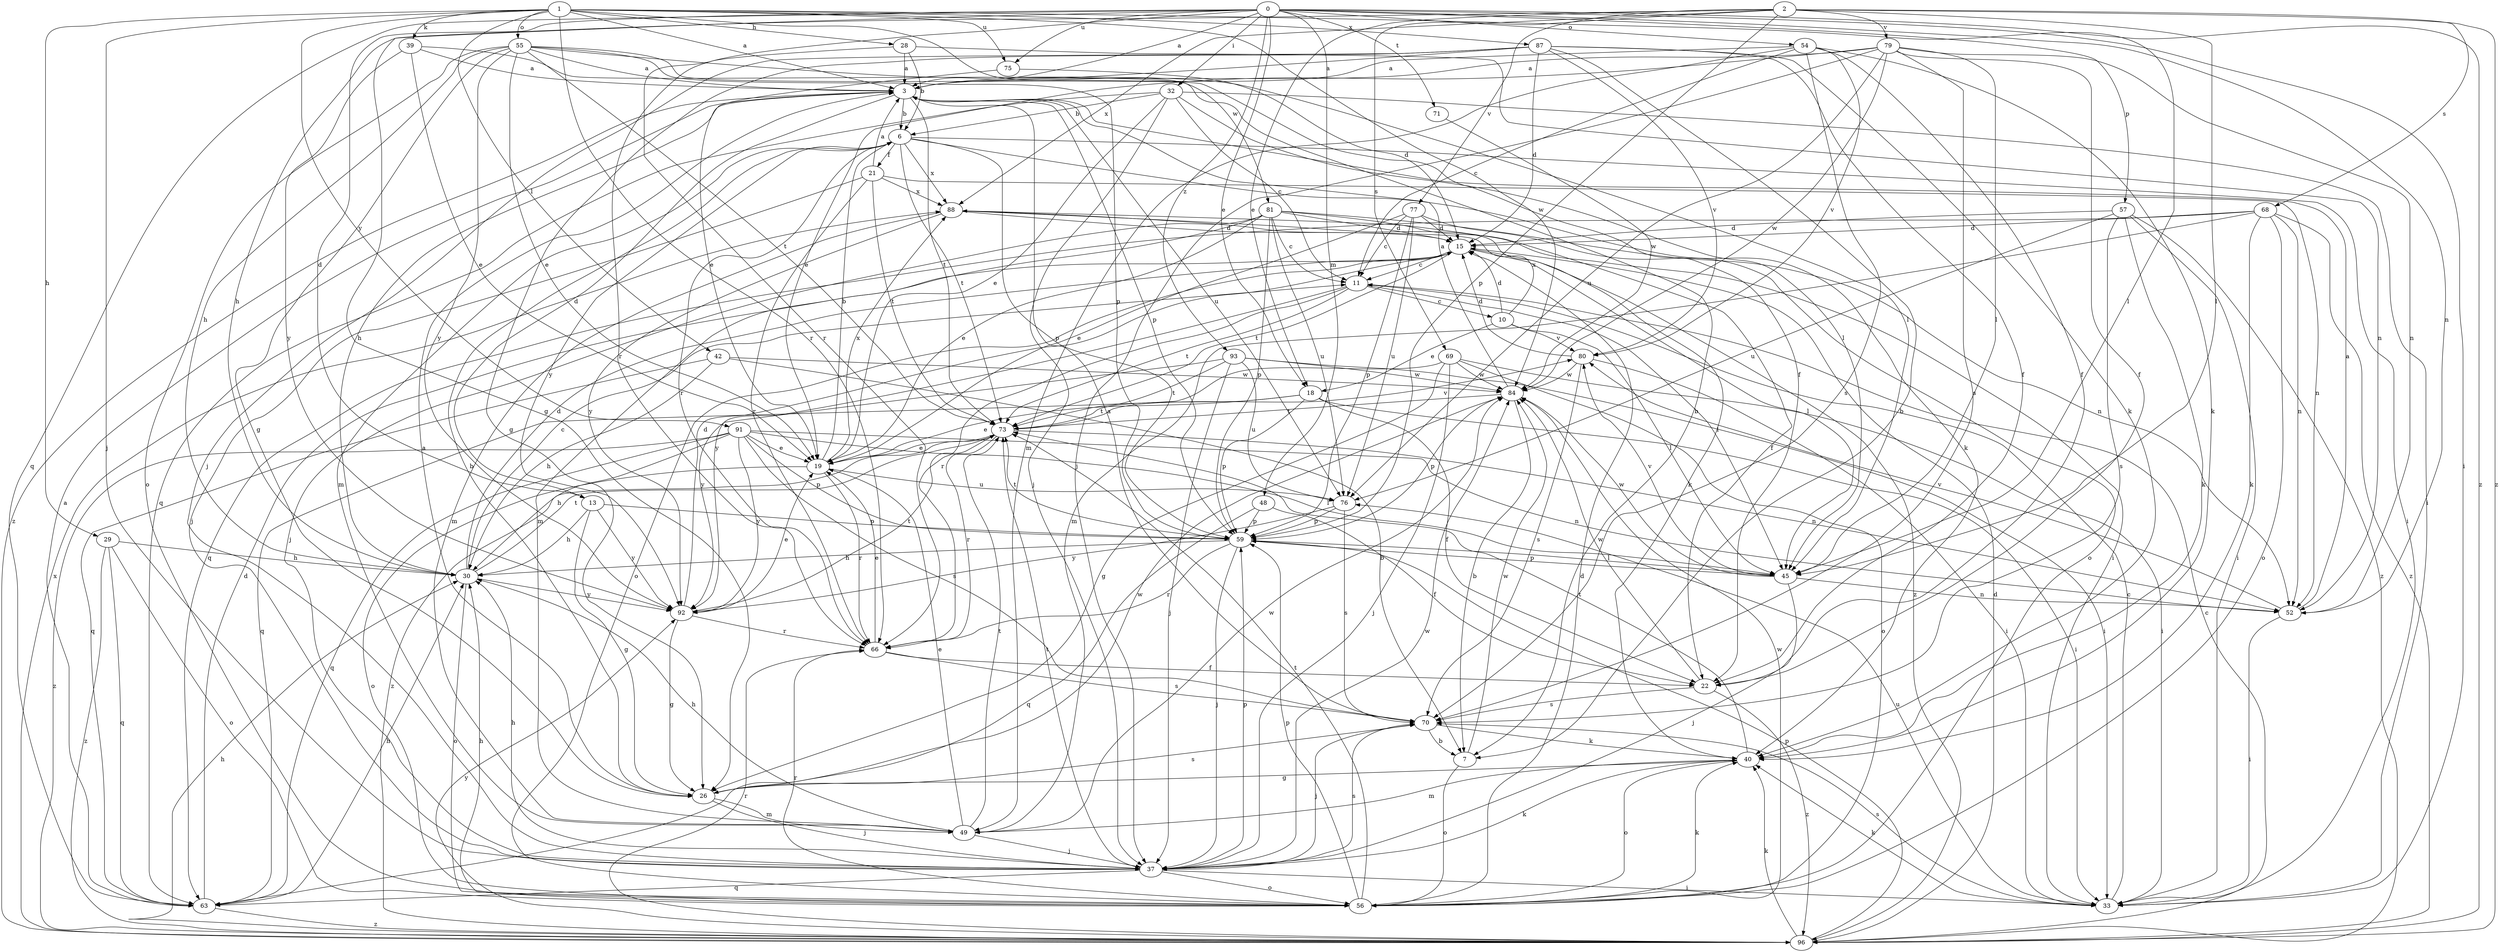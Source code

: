 strict digraph  {
0;
1;
2;
3;
6;
7;
10;
11;
13;
15;
18;
19;
21;
22;
26;
28;
29;
30;
32;
33;
37;
39;
40;
42;
45;
48;
49;
52;
54;
55;
56;
57;
59;
63;
66;
68;
69;
70;
71;
73;
75;
76;
77;
79;
80;
81;
84;
87;
88;
91;
92;
93;
96;
0 -> 3  [label=a];
0 -> 13  [label=d];
0 -> 18  [label=e];
0 -> 26  [label=g];
0 -> 32  [label=i];
0 -> 33  [label=i];
0 -> 48  [label=m];
0 -> 52  [label=n];
0 -> 54  [label=o];
0 -> 57  [label=p];
0 -> 63  [label=q];
0 -> 66  [label=r];
0 -> 71  [label=t];
0 -> 75  [label=u];
0 -> 93  [label=z];
0 -> 96  [label=z];
1 -> 3  [label=a];
1 -> 28  [label=h];
1 -> 29  [label=h];
1 -> 37  [label=j];
1 -> 39  [label=k];
1 -> 42  [label=l];
1 -> 45  [label=l];
1 -> 55  [label=o];
1 -> 66  [label=r];
1 -> 75  [label=u];
1 -> 81  [label=w];
1 -> 84  [label=w];
1 -> 87  [label=x];
1 -> 91  [label=y];
2 -> 18  [label=e];
2 -> 30  [label=h];
2 -> 45  [label=l];
2 -> 59  [label=p];
2 -> 68  [label=s];
2 -> 69  [label=s];
2 -> 77  [label=v];
2 -> 79  [label=v];
2 -> 88  [label=x];
2 -> 96  [label=z];
3 -> 6  [label=b];
3 -> 13  [label=d];
3 -> 30  [label=h];
3 -> 59  [label=p];
3 -> 73  [label=t];
3 -> 76  [label=u];
3 -> 96  [label=z];
6 -> 21  [label=f];
6 -> 33  [label=i];
6 -> 40  [label=k];
6 -> 49  [label=m];
6 -> 59  [label=p];
6 -> 66  [label=r];
6 -> 73  [label=t];
6 -> 88  [label=x];
6 -> 92  [label=y];
7 -> 56  [label=o];
7 -> 84  [label=w];
10 -> 15  [label=d];
10 -> 18  [label=e];
10 -> 45  [label=l];
10 -> 80  [label=v];
10 -> 88  [label=x];
11 -> 10  [label=c];
11 -> 45  [label=l];
11 -> 66  [label=r];
11 -> 73  [label=t];
11 -> 92  [label=y];
13 -> 26  [label=g];
13 -> 30  [label=h];
13 -> 59  [label=p];
13 -> 92  [label=y];
15 -> 11  [label=c];
15 -> 45  [label=l];
15 -> 56  [label=o];
15 -> 73  [label=t];
15 -> 96  [label=z];
18 -> 19  [label=e];
18 -> 22  [label=f];
18 -> 33  [label=i];
18 -> 59  [label=p];
18 -> 73  [label=t];
19 -> 6  [label=b];
19 -> 56  [label=o];
19 -> 66  [label=r];
19 -> 76  [label=u];
19 -> 88  [label=x];
21 -> 3  [label=a];
21 -> 37  [label=j];
21 -> 52  [label=n];
21 -> 66  [label=r];
21 -> 73  [label=t];
21 -> 88  [label=x];
22 -> 70  [label=s];
22 -> 84  [label=w];
22 -> 96  [label=z];
26 -> 3  [label=a];
26 -> 6  [label=b];
26 -> 37  [label=j];
26 -> 49  [label=m];
26 -> 70  [label=s];
26 -> 84  [label=w];
28 -> 3  [label=a];
28 -> 6  [label=b];
28 -> 52  [label=n];
28 -> 66  [label=r];
29 -> 30  [label=h];
29 -> 56  [label=o];
29 -> 63  [label=q];
29 -> 96  [label=z];
30 -> 11  [label=c];
30 -> 15  [label=d];
30 -> 56  [label=o];
30 -> 73  [label=t];
30 -> 92  [label=y];
32 -> 6  [label=b];
32 -> 11  [label=c];
32 -> 19  [label=e];
32 -> 33  [label=i];
32 -> 37  [label=j];
32 -> 45  [label=l];
32 -> 63  [label=q];
33 -> 11  [label=c];
33 -> 40  [label=k];
33 -> 70  [label=s];
33 -> 76  [label=u];
37 -> 30  [label=h];
37 -> 33  [label=i];
37 -> 40  [label=k];
37 -> 56  [label=o];
37 -> 59  [label=p];
37 -> 63  [label=q];
37 -> 70  [label=s];
37 -> 73  [label=t];
37 -> 84  [label=w];
39 -> 3  [label=a];
39 -> 7  [label=b];
39 -> 19  [label=e];
39 -> 92  [label=y];
40 -> 26  [label=g];
40 -> 49  [label=m];
40 -> 56  [label=o];
40 -> 73  [label=t];
42 -> 7  [label=b];
42 -> 30  [label=h];
42 -> 63  [label=q];
42 -> 84  [label=w];
45 -> 37  [label=j];
45 -> 52  [label=n];
45 -> 59  [label=p];
45 -> 80  [label=v];
45 -> 84  [label=w];
48 -> 22  [label=f];
48 -> 59  [label=p];
48 -> 63  [label=q];
49 -> 19  [label=e];
49 -> 30  [label=h];
49 -> 37  [label=j];
49 -> 73  [label=t];
49 -> 84  [label=w];
52 -> 3  [label=a];
52 -> 33  [label=i];
52 -> 80  [label=v];
54 -> 3  [label=a];
54 -> 11  [label=c];
54 -> 22  [label=f];
54 -> 40  [label=k];
54 -> 49  [label=m];
54 -> 70  [label=s];
54 -> 80  [label=v];
55 -> 3  [label=a];
55 -> 19  [label=e];
55 -> 22  [label=f];
55 -> 26  [label=g];
55 -> 30  [label=h];
55 -> 45  [label=l];
55 -> 56  [label=o];
55 -> 59  [label=p];
55 -> 73  [label=t];
55 -> 92  [label=y];
56 -> 15  [label=d];
56 -> 30  [label=h];
56 -> 40  [label=k];
56 -> 59  [label=p];
56 -> 66  [label=r];
56 -> 73  [label=t];
56 -> 84  [label=w];
57 -> 15  [label=d];
57 -> 33  [label=i];
57 -> 40  [label=k];
57 -> 70  [label=s];
57 -> 76  [label=u];
57 -> 96  [label=z];
59 -> 30  [label=h];
59 -> 37  [label=j];
59 -> 45  [label=l];
59 -> 66  [label=r];
59 -> 73  [label=t];
63 -> 3  [label=a];
63 -> 15  [label=d];
63 -> 30  [label=h];
63 -> 96  [label=z];
66 -> 19  [label=e];
66 -> 22  [label=f];
66 -> 70  [label=s];
68 -> 15  [label=d];
68 -> 40  [label=k];
68 -> 49  [label=m];
68 -> 52  [label=n];
68 -> 56  [label=o];
68 -> 63  [label=q];
68 -> 96  [label=z];
69 -> 26  [label=g];
69 -> 33  [label=i];
69 -> 37  [label=j];
69 -> 56  [label=o];
69 -> 63  [label=q];
69 -> 84  [label=w];
70 -> 3  [label=a];
70 -> 7  [label=b];
70 -> 37  [label=j];
70 -> 40  [label=k];
71 -> 84  [label=w];
73 -> 19  [label=e];
73 -> 52  [label=n];
73 -> 66  [label=r];
73 -> 80  [label=v];
73 -> 96  [label=z];
75 -> 15  [label=d];
75 -> 19  [label=e];
76 -> 59  [label=p];
76 -> 70  [label=s];
76 -> 92  [label=y];
77 -> 11  [label=c];
77 -> 15  [label=d];
77 -> 19  [label=e];
77 -> 56  [label=o];
77 -> 59  [label=p];
77 -> 76  [label=u];
79 -> 3  [label=a];
79 -> 19  [label=e];
79 -> 22  [label=f];
79 -> 37  [label=j];
79 -> 45  [label=l];
79 -> 52  [label=n];
79 -> 70  [label=s];
79 -> 76  [label=u];
79 -> 84  [label=w];
80 -> 15  [label=d];
80 -> 33  [label=i];
80 -> 70  [label=s];
80 -> 84  [label=w];
81 -> 11  [label=c];
81 -> 15  [label=d];
81 -> 19  [label=e];
81 -> 22  [label=f];
81 -> 37  [label=j];
81 -> 49  [label=m];
81 -> 52  [label=n];
81 -> 59  [label=p];
81 -> 76  [label=u];
84 -> 3  [label=a];
84 -> 7  [label=b];
84 -> 59  [label=p];
84 -> 73  [label=t];
87 -> 3  [label=a];
87 -> 7  [label=b];
87 -> 15  [label=d];
87 -> 22  [label=f];
87 -> 26  [label=g];
87 -> 37  [label=j];
87 -> 40  [label=k];
87 -> 80  [label=v];
88 -> 15  [label=d];
88 -> 33  [label=i];
88 -> 40  [label=k];
88 -> 49  [label=m];
88 -> 92  [label=y];
91 -> 19  [label=e];
91 -> 30  [label=h];
91 -> 45  [label=l];
91 -> 52  [label=n];
91 -> 59  [label=p];
91 -> 63  [label=q];
91 -> 70  [label=s];
91 -> 92  [label=y];
91 -> 96  [label=z];
92 -> 15  [label=d];
92 -> 19  [label=e];
92 -> 26  [label=g];
92 -> 66  [label=r];
92 -> 73  [label=t];
93 -> 33  [label=i];
93 -> 37  [label=j];
93 -> 73  [label=t];
93 -> 76  [label=u];
93 -> 84  [label=w];
93 -> 92  [label=y];
96 -> 11  [label=c];
96 -> 15  [label=d];
96 -> 30  [label=h];
96 -> 40  [label=k];
96 -> 59  [label=p];
96 -> 66  [label=r];
96 -> 88  [label=x];
96 -> 92  [label=y];
}
